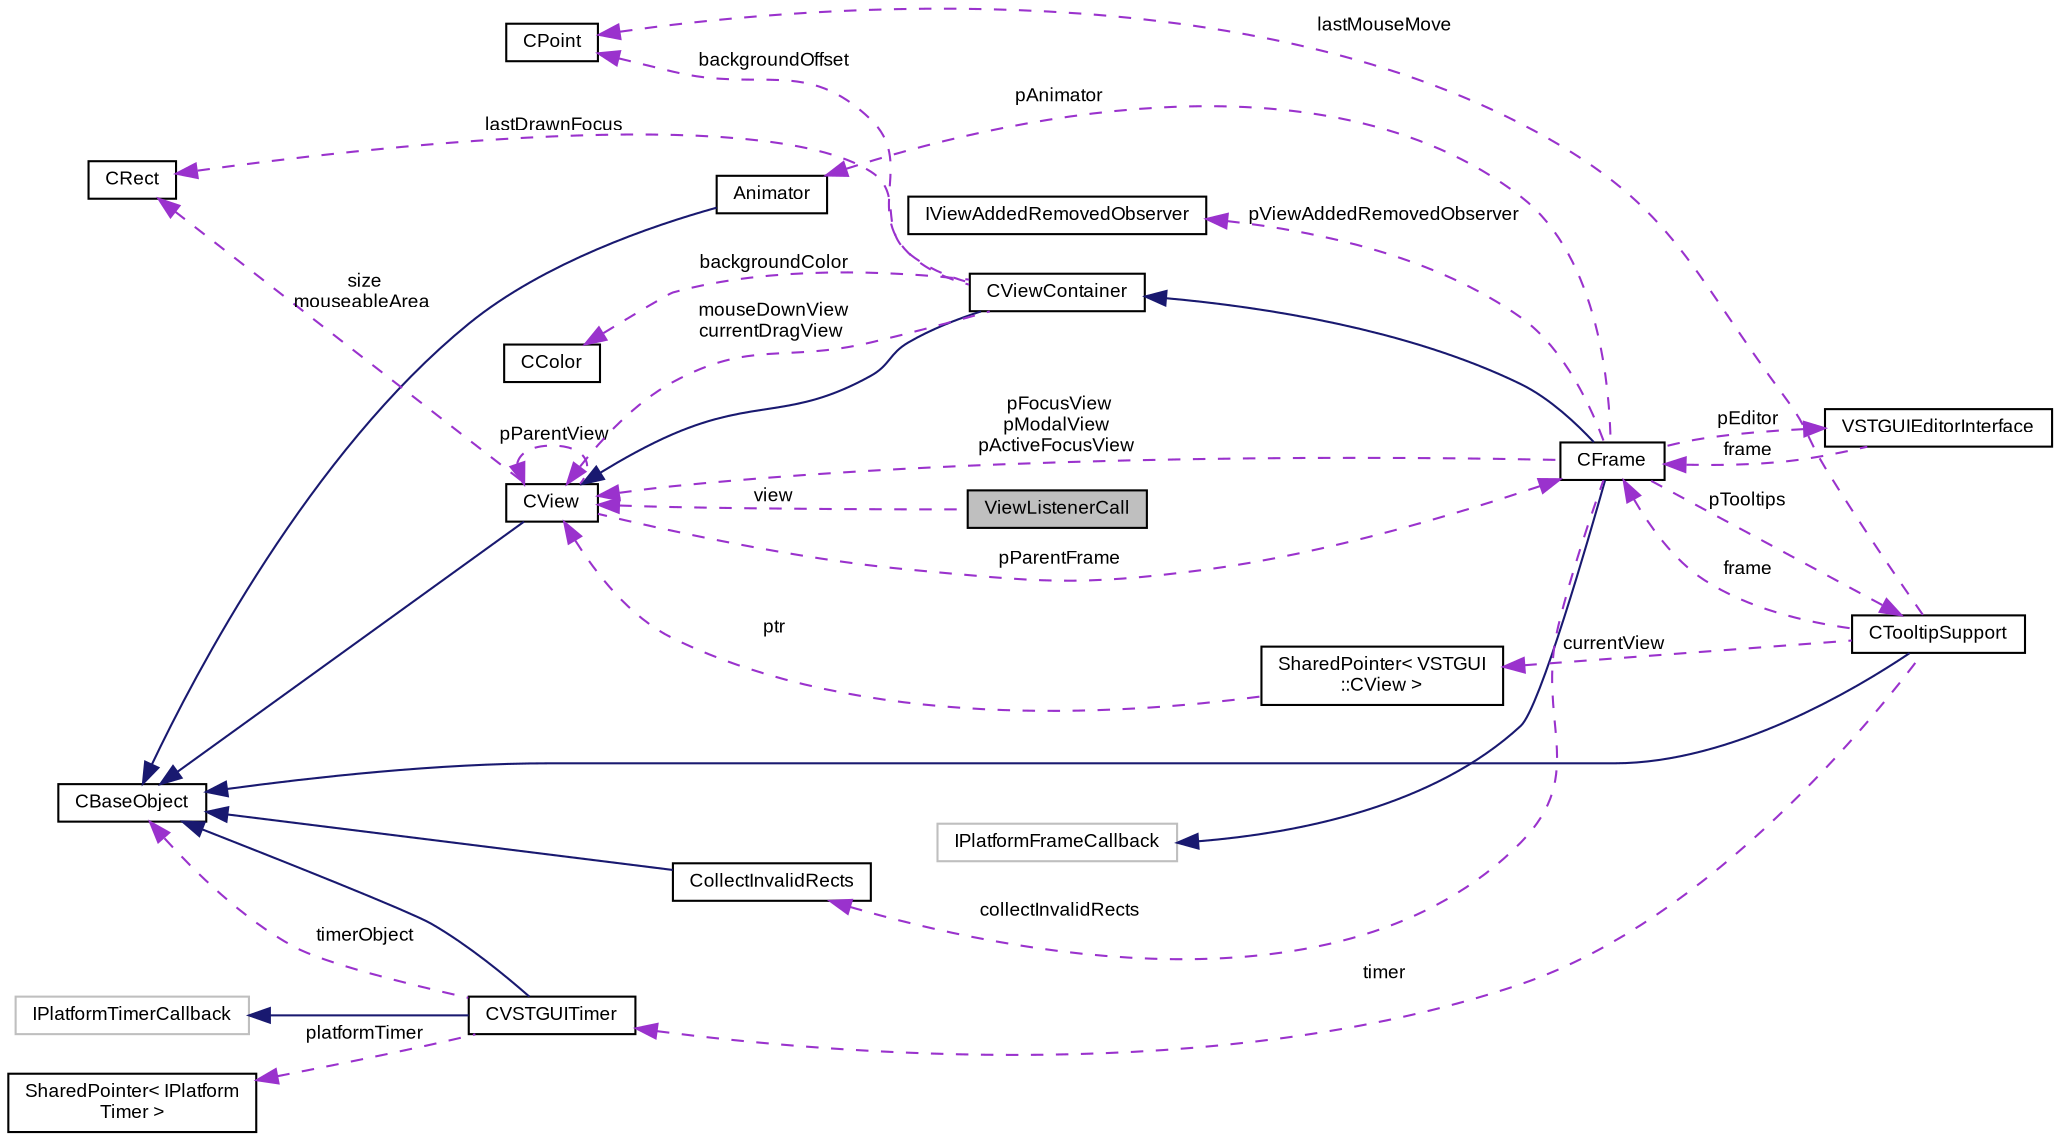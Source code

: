 digraph "ViewListenerCall"
{
  bgcolor="transparent";
  edge [fontname="Arial",fontsize="9",labelfontname="Arial",labelfontsize="9"];
  node [fontname="Arial",fontsize="9",shape=record];
  rankdir="LR";
  Node1 [label="ViewListenerCall",height=0.2,width=0.4,color="black", fillcolor="grey75", style="filled" fontcolor="black"];
  Node2 -> Node1 [dir="back",color="darkorchid3",fontsize="9",style="dashed",label=" view" ,fontname="Arial"];
  Node2 [label="CView",height=0.2,width=0.4,color="black",URL="$class_v_s_t_g_u_i_1_1_c_view.html",tooltip="Base Class of all view objects. "];
  Node3 -> Node2 [dir="back",color="midnightblue",fontsize="9",style="solid",fontname="Arial"];
  Node3 [label="CBaseObject",height=0.2,width=0.4,color="black",URL="$class_v_s_t_g_u_i_1_1_c_base_object.html",tooltip="Base Object with reference counter. "];
  Node4 -> Node2 [dir="back",color="darkorchid3",fontsize="9",style="dashed",label=" pParentFrame" ,fontname="Arial"];
  Node4 [label="CFrame",height=0.2,width=0.4,color="black",URL="$class_v_s_t_g_u_i_1_1_c_frame.html",tooltip="The CFrame is the parent container of all views. "];
  Node5 -> Node4 [dir="back",color="midnightblue",fontsize="9",style="solid",fontname="Arial"];
  Node5 [label="CViewContainer",height=0.2,width=0.4,color="black",URL="$class_v_s_t_g_u_i_1_1_c_view_container.html",tooltip="Container Class of CView objects. "];
  Node2 -> Node5 [dir="back",color="midnightblue",fontsize="9",style="solid",fontname="Arial"];
  Node2 -> Node5 [dir="back",color="darkorchid3",fontsize="9",style="dashed",label=" mouseDownView\ncurrentDragView" ,fontname="Arial"];
  Node6 -> Node5 [dir="back",color="darkorchid3",fontsize="9",style="dashed",label=" backgroundOffset" ,fontname="Arial"];
  Node6 [label="CPoint",height=0.2,width=0.4,color="black",URL="$struct_v_s_t_g_u_i_1_1_c_point.html",tooltip="Point structure. "];
  Node7 -> Node5 [dir="back",color="darkorchid3",fontsize="9",style="dashed",label=" backgroundColor" ,fontname="Arial"];
  Node7 [label="CColor",height=0.2,width=0.4,color="black",URL="$struct_v_s_t_g_u_i_1_1_c_color.html",tooltip="RGBA Color structure. "];
  Node8 -> Node5 [dir="back",color="darkorchid3",fontsize="9",style="dashed",label=" lastDrawnFocus" ,fontname="Arial"];
  Node8 [label="CRect",height=0.2,width=0.4,color="black",URL="$struct_v_s_t_g_u_i_1_1_c_rect.html",tooltip="Rect structure. "];
  Node9 -> Node4 [dir="back",color="midnightblue",fontsize="9",style="solid",fontname="Arial"];
  Node9 [label="IPlatformFrameCallback",height=0.2,width=0.4,color="grey75"];
  Node10 -> Node4 [dir="back",color="darkorchid3",fontsize="9",style="dashed",label=" pViewAddedRemovedObserver" ,fontname="Arial"];
  Node10 [label="IViewAddedRemovedObserver",height=0.2,width=0.4,color="black",URL="$class_v_s_t_g_u_i_1_1_i_view_added_removed_observer.html",tooltip="view added removed observer interface for CFrame "];
  Node2 -> Node4 [dir="back",color="darkorchid3",fontsize="9",style="dashed",label=" pFocusView\npModalView\npActiveFocusView" ,fontname="Arial"];
  Node11 -> Node4 [dir="back",color="darkorchid3",fontsize="9",style="dashed",label=" collectInvalidRects" ,fontname="Arial"];
  Node11 [label="CollectInvalidRects",height=0.2,width=0.4,color="black",URL="$struct_v_s_t_g_u_i_1_1_c_frame_1_1_collect_invalid_rects.html"];
  Node3 -> Node11 [dir="back",color="midnightblue",fontsize="9",style="solid",fontname="Arial"];
  Node12 -> Node4 [dir="back",color="darkorchid3",fontsize="9",style="dashed",label=" pAnimator" ,fontname="Arial"];
  Node12 [label="Animator",height=0.2,width=0.4,color="black",URL="$class_v_s_t_g_u_i_1_1_animation_1_1_animator.html",tooltip="Animation runner. "];
  Node3 -> Node12 [dir="back",color="midnightblue",fontsize="9",style="solid",fontname="Arial"];
  Node13 -> Node4 [dir="back",color="darkorchid3",fontsize="9",style="dashed",label=" pTooltips" ,fontname="Arial"];
  Node13 [label="CTooltipSupport",height=0.2,width=0.4,color="black",URL="$class_v_s_t_g_u_i_1_1_c_tooltip_support.html",tooltip="Generic Tooltip Support class. "];
  Node3 -> Node13 [dir="back",color="midnightblue",fontsize="9",style="solid",fontname="Arial"];
  Node4 -> Node13 [dir="back",color="darkorchid3",fontsize="9",style="dashed",label=" frame" ,fontname="Arial"];
  Node6 -> Node13 [dir="back",color="darkorchid3",fontsize="9",style="dashed",label=" lastMouseMove" ,fontname="Arial"];
  Node14 -> Node13 [dir="back",color="darkorchid3",fontsize="9",style="dashed",label=" timer" ,fontname="Arial"];
  Node14 [label="CVSTGUITimer",height=0.2,width=0.4,color="black",URL="$class_v_s_t_g_u_i_1_1_c_v_s_t_g_u_i_timer.html",tooltip="A timer class, which posts timer messages to CBaseObjects or calls a lambda function (c++11 only)..."];
  Node3 -> Node14 [dir="back",color="midnightblue",fontsize="9",style="solid",fontname="Arial"];
  Node15 -> Node14 [dir="back",color="midnightblue",fontsize="9",style="solid",fontname="Arial"];
  Node15 [label="IPlatformTimerCallback",height=0.2,width=0.4,color="grey75"];
  Node3 -> Node14 [dir="back",color="darkorchid3",fontsize="9",style="dashed",label=" timerObject" ,fontname="Arial"];
  Node16 -> Node14 [dir="back",color="darkorchid3",fontsize="9",style="dashed",label=" platformTimer" ,fontname="Arial"];
  Node16 [label="SharedPointer\< IPlatform\lTimer \>",height=0.2,width=0.4,color="black",URL="$class_v_s_t_g_u_i_1_1_shared_pointer.html"];
  Node17 -> Node13 [dir="back",color="darkorchid3",fontsize="9",style="dashed",label=" currentView" ,fontname="Arial"];
  Node17 [label="SharedPointer\< VSTGUI\l::CView \>",height=0.2,width=0.4,color="black",URL="$class_v_s_t_g_u_i_1_1_shared_pointer.html"];
  Node2 -> Node17 [dir="back",color="darkorchid3",fontsize="9",style="dashed",label=" ptr" ,fontname="Arial"];
  Node18 -> Node4 [dir="back",color="darkorchid3",fontsize="9",style="dashed",label=" pEditor" ,fontname="Arial"];
  Node18 [label="VSTGUIEditorInterface",height=0.2,width=0.4,color="black",URL="$class_v_s_t_g_u_i_1_1_v_s_t_g_u_i_editor_interface.html"];
  Node4 -> Node18 [dir="back",color="darkorchid3",fontsize="9",style="dashed",label=" frame" ,fontname="Arial"];
  Node2 -> Node2 [dir="back",color="darkorchid3",fontsize="9",style="dashed",label=" pParentView" ,fontname="Arial"];
  Node8 -> Node2 [dir="back",color="darkorchid3",fontsize="9",style="dashed",label=" size\nmouseableArea" ,fontname="Arial"];
}
